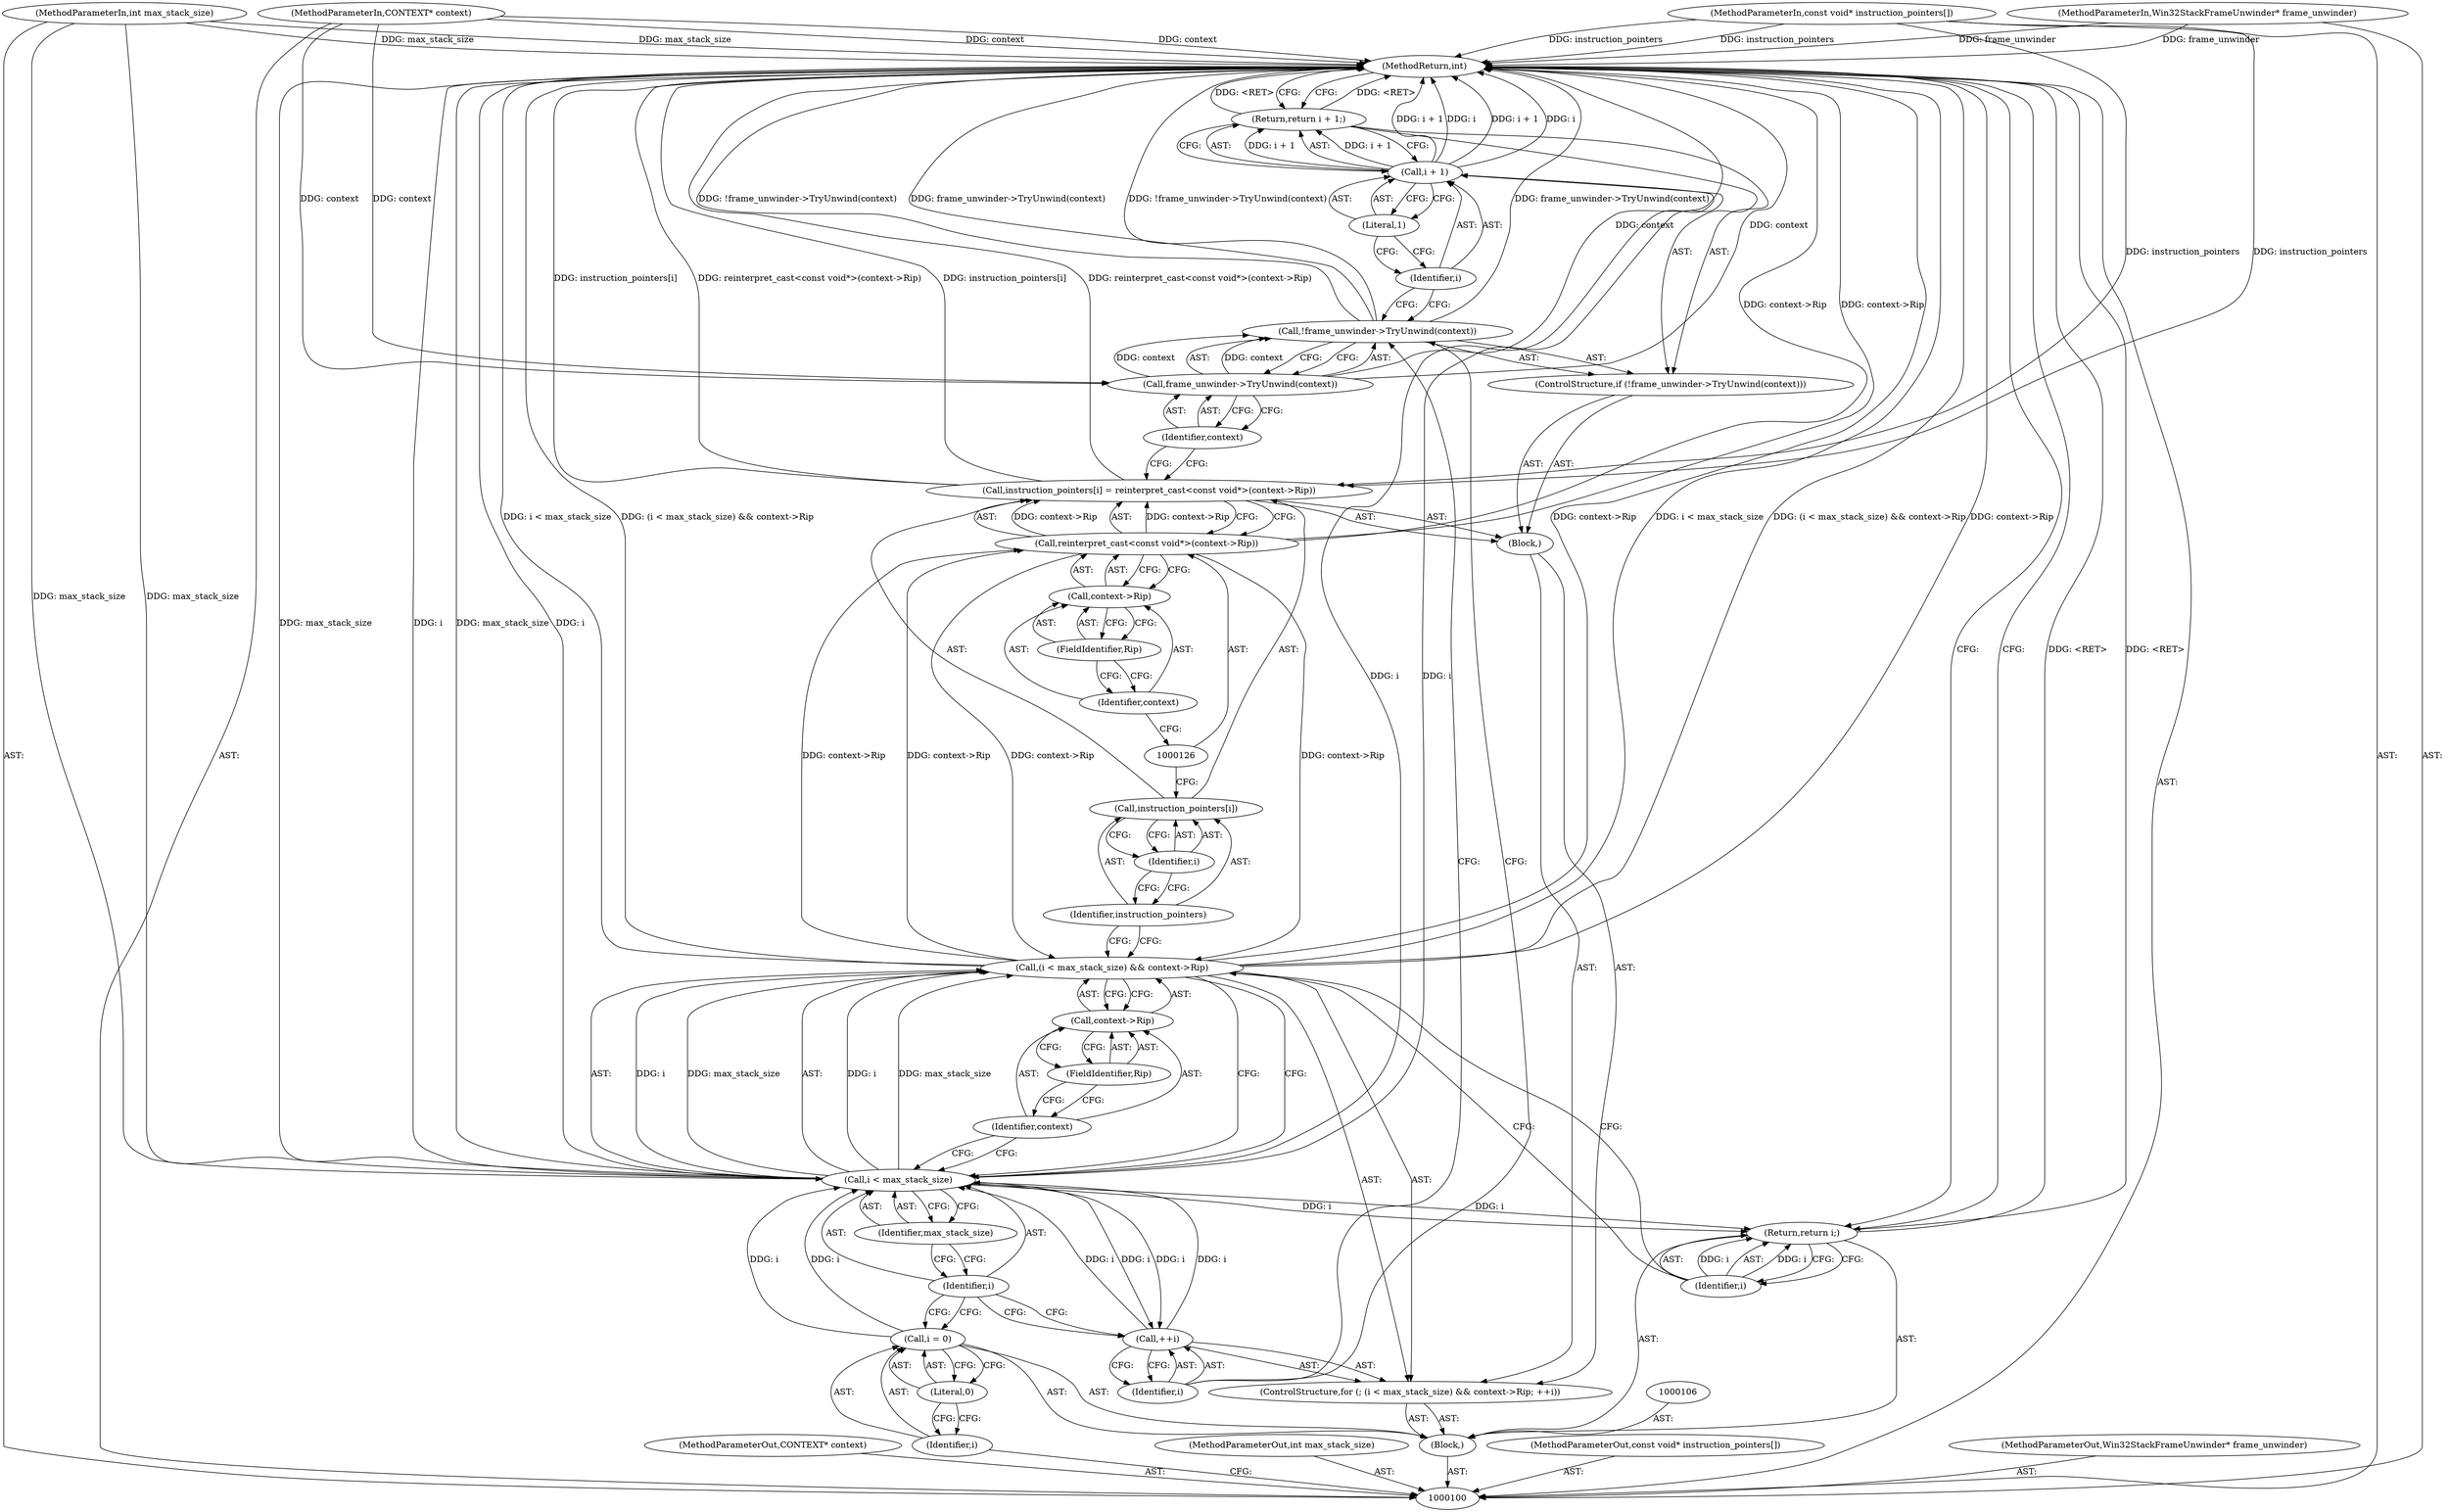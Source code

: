 digraph "1_Chrome_0fb75f1e468fe9054be3b3d3d5b9bf9a66e4199d_0" {
"1000140" [label="(MethodReturn,int)"];
"1000101" [label="(MethodParameterIn,CONTEXT* context)"];
"1000194" [label="(MethodParameterOut,CONTEXT* context)"];
"1000135" [label="(Call,i + 1)"];
"1000136" [label="(Identifier,i)"];
"1000137" [label="(Literal,1)"];
"1000134" [label="(Return,return i + 1;)"];
"1000139" [label="(Identifier,i)"];
"1000138" [label="(Return,return i;)"];
"1000102" [label="(MethodParameterIn,int max_stack_size)"];
"1000195" [label="(MethodParameterOut,int max_stack_size)"];
"1000103" [label="(MethodParameterIn,const void* instruction_pointers[])"];
"1000196" [label="(MethodParameterOut,const void* instruction_pointers[])"];
"1000104" [label="(MethodParameterIn,Win32StackFrameUnwinder* frame_unwinder)"];
"1000197" [label="(MethodParameterOut,Win32StackFrameUnwinder* frame_unwinder)"];
"1000105" [label="(Block,)"];
"1000109" [label="(Literal,0)"];
"1000107" [label="(Call,i = 0)"];
"1000108" [label="(Identifier,i)"];
"1000111" [label="(Call,(i < max_stack_size) && context->Rip)"];
"1000112" [label="(Call,i < max_stack_size)"];
"1000113" [label="(Identifier,i)"];
"1000114" [label="(Identifier,max_stack_size)"];
"1000110" [label="(ControlStructure,for (; (i < max_stack_size) && context->Rip; ++i))"];
"1000115" [label="(Call,context->Rip)"];
"1000116" [label="(Identifier,context)"];
"1000117" [label="(FieldIdentifier,Rip)"];
"1000118" [label="(Call,++i)"];
"1000119" [label="(Identifier,i)"];
"1000120" [label="(Block,)"];
"1000124" [label="(Identifier,i)"];
"1000125" [label="(Call,reinterpret_cast<const void*>(context->Rip))"];
"1000121" [label="(Call,instruction_pointers[i] = reinterpret_cast<const void*>(context->Rip))"];
"1000122" [label="(Call,instruction_pointers[i])"];
"1000123" [label="(Identifier,instruction_pointers)"];
"1000127" [label="(Call,context->Rip)"];
"1000128" [label="(Identifier,context)"];
"1000129" [label="(FieldIdentifier,Rip)"];
"1000133" [label="(Identifier,context)"];
"1000130" [label="(ControlStructure,if (!frame_unwinder->TryUnwind(context)))"];
"1000131" [label="(Call,!frame_unwinder->TryUnwind(context))"];
"1000132" [label="(Call,frame_unwinder->TryUnwind(context))"];
"1000140" -> "1000100"  [label="AST: "];
"1000140" -> "1000134"  [label="CFG: "];
"1000140" -> "1000138"  [label="CFG: "];
"1000138" -> "1000140"  [label="DDG: <RET>"];
"1000134" -> "1000140"  [label="DDG: <RET>"];
"1000121" -> "1000140"  [label="DDG: reinterpret_cast<const void*>(context->Rip)"];
"1000121" -> "1000140"  [label="DDG: instruction_pointers[i]"];
"1000104" -> "1000140"  [label="DDG: frame_unwinder"];
"1000112" -> "1000140"  [label="DDG: max_stack_size"];
"1000112" -> "1000140"  [label="DDG: i"];
"1000131" -> "1000140"  [label="DDG: frame_unwinder->TryUnwind(context)"];
"1000131" -> "1000140"  [label="DDG: !frame_unwinder->TryUnwind(context)"];
"1000103" -> "1000140"  [label="DDG: instruction_pointers"];
"1000125" -> "1000140"  [label="DDG: context->Rip"];
"1000111" -> "1000140"  [label="DDG: (i < max_stack_size) && context->Rip"];
"1000111" -> "1000140"  [label="DDG: context->Rip"];
"1000111" -> "1000140"  [label="DDG: i < max_stack_size"];
"1000132" -> "1000140"  [label="DDG: context"];
"1000102" -> "1000140"  [label="DDG: max_stack_size"];
"1000135" -> "1000140"  [label="DDG: i + 1"];
"1000135" -> "1000140"  [label="DDG: i"];
"1000101" -> "1000140"  [label="DDG: context"];
"1000101" -> "1000100"  [label="AST: "];
"1000101" -> "1000140"  [label="DDG: context"];
"1000101" -> "1000132"  [label="DDG: context"];
"1000194" -> "1000100"  [label="AST: "];
"1000135" -> "1000134"  [label="AST: "];
"1000135" -> "1000137"  [label="CFG: "];
"1000136" -> "1000135"  [label="AST: "];
"1000137" -> "1000135"  [label="AST: "];
"1000134" -> "1000135"  [label="CFG: "];
"1000135" -> "1000140"  [label="DDG: i + 1"];
"1000135" -> "1000140"  [label="DDG: i"];
"1000135" -> "1000134"  [label="DDG: i + 1"];
"1000112" -> "1000135"  [label="DDG: i"];
"1000136" -> "1000135"  [label="AST: "];
"1000136" -> "1000131"  [label="CFG: "];
"1000137" -> "1000136"  [label="CFG: "];
"1000137" -> "1000135"  [label="AST: "];
"1000137" -> "1000136"  [label="CFG: "];
"1000135" -> "1000137"  [label="CFG: "];
"1000134" -> "1000130"  [label="AST: "];
"1000134" -> "1000135"  [label="CFG: "];
"1000135" -> "1000134"  [label="AST: "];
"1000140" -> "1000134"  [label="CFG: "];
"1000134" -> "1000140"  [label="DDG: <RET>"];
"1000135" -> "1000134"  [label="DDG: i + 1"];
"1000139" -> "1000138"  [label="AST: "];
"1000139" -> "1000111"  [label="CFG: "];
"1000138" -> "1000139"  [label="CFG: "];
"1000139" -> "1000138"  [label="DDG: i"];
"1000138" -> "1000105"  [label="AST: "];
"1000138" -> "1000139"  [label="CFG: "];
"1000139" -> "1000138"  [label="AST: "];
"1000140" -> "1000138"  [label="CFG: "];
"1000138" -> "1000140"  [label="DDG: <RET>"];
"1000139" -> "1000138"  [label="DDG: i"];
"1000112" -> "1000138"  [label="DDG: i"];
"1000102" -> "1000100"  [label="AST: "];
"1000102" -> "1000140"  [label="DDG: max_stack_size"];
"1000102" -> "1000112"  [label="DDG: max_stack_size"];
"1000195" -> "1000100"  [label="AST: "];
"1000103" -> "1000100"  [label="AST: "];
"1000103" -> "1000140"  [label="DDG: instruction_pointers"];
"1000103" -> "1000121"  [label="DDG: instruction_pointers"];
"1000196" -> "1000100"  [label="AST: "];
"1000104" -> "1000100"  [label="AST: "];
"1000104" -> "1000140"  [label="DDG: frame_unwinder"];
"1000197" -> "1000100"  [label="AST: "];
"1000105" -> "1000100"  [label="AST: "];
"1000106" -> "1000105"  [label="AST: "];
"1000107" -> "1000105"  [label="AST: "];
"1000110" -> "1000105"  [label="AST: "];
"1000138" -> "1000105"  [label="AST: "];
"1000109" -> "1000107"  [label="AST: "];
"1000109" -> "1000108"  [label="CFG: "];
"1000107" -> "1000109"  [label="CFG: "];
"1000107" -> "1000105"  [label="AST: "];
"1000107" -> "1000109"  [label="CFG: "];
"1000108" -> "1000107"  [label="AST: "];
"1000109" -> "1000107"  [label="AST: "];
"1000113" -> "1000107"  [label="CFG: "];
"1000107" -> "1000112"  [label="DDG: i"];
"1000108" -> "1000107"  [label="AST: "];
"1000108" -> "1000100"  [label="CFG: "];
"1000109" -> "1000108"  [label="CFG: "];
"1000111" -> "1000110"  [label="AST: "];
"1000111" -> "1000112"  [label="CFG: "];
"1000111" -> "1000115"  [label="CFG: "];
"1000112" -> "1000111"  [label="AST: "];
"1000115" -> "1000111"  [label="AST: "];
"1000123" -> "1000111"  [label="CFG: "];
"1000139" -> "1000111"  [label="CFG: "];
"1000111" -> "1000140"  [label="DDG: (i < max_stack_size) && context->Rip"];
"1000111" -> "1000140"  [label="DDG: context->Rip"];
"1000111" -> "1000140"  [label="DDG: i < max_stack_size"];
"1000112" -> "1000111"  [label="DDG: i"];
"1000112" -> "1000111"  [label="DDG: max_stack_size"];
"1000125" -> "1000111"  [label="DDG: context->Rip"];
"1000111" -> "1000125"  [label="DDG: context->Rip"];
"1000112" -> "1000111"  [label="AST: "];
"1000112" -> "1000114"  [label="CFG: "];
"1000113" -> "1000112"  [label="AST: "];
"1000114" -> "1000112"  [label="AST: "];
"1000116" -> "1000112"  [label="CFG: "];
"1000111" -> "1000112"  [label="CFG: "];
"1000112" -> "1000140"  [label="DDG: max_stack_size"];
"1000112" -> "1000140"  [label="DDG: i"];
"1000112" -> "1000111"  [label="DDG: i"];
"1000112" -> "1000111"  [label="DDG: max_stack_size"];
"1000107" -> "1000112"  [label="DDG: i"];
"1000118" -> "1000112"  [label="DDG: i"];
"1000102" -> "1000112"  [label="DDG: max_stack_size"];
"1000112" -> "1000118"  [label="DDG: i"];
"1000112" -> "1000135"  [label="DDG: i"];
"1000112" -> "1000138"  [label="DDG: i"];
"1000113" -> "1000112"  [label="AST: "];
"1000113" -> "1000118"  [label="CFG: "];
"1000113" -> "1000107"  [label="CFG: "];
"1000114" -> "1000113"  [label="CFG: "];
"1000114" -> "1000112"  [label="AST: "];
"1000114" -> "1000113"  [label="CFG: "];
"1000112" -> "1000114"  [label="CFG: "];
"1000110" -> "1000105"  [label="AST: "];
"1000111" -> "1000110"  [label="AST: "];
"1000118" -> "1000110"  [label="AST: "];
"1000120" -> "1000110"  [label="AST: "];
"1000115" -> "1000111"  [label="AST: "];
"1000115" -> "1000117"  [label="CFG: "];
"1000116" -> "1000115"  [label="AST: "];
"1000117" -> "1000115"  [label="AST: "];
"1000111" -> "1000115"  [label="CFG: "];
"1000116" -> "1000115"  [label="AST: "];
"1000116" -> "1000112"  [label="CFG: "];
"1000117" -> "1000116"  [label="CFG: "];
"1000117" -> "1000115"  [label="AST: "];
"1000117" -> "1000116"  [label="CFG: "];
"1000115" -> "1000117"  [label="CFG: "];
"1000118" -> "1000110"  [label="AST: "];
"1000118" -> "1000119"  [label="CFG: "];
"1000119" -> "1000118"  [label="AST: "];
"1000113" -> "1000118"  [label="CFG: "];
"1000118" -> "1000112"  [label="DDG: i"];
"1000112" -> "1000118"  [label="DDG: i"];
"1000119" -> "1000118"  [label="AST: "];
"1000119" -> "1000131"  [label="CFG: "];
"1000118" -> "1000119"  [label="CFG: "];
"1000120" -> "1000110"  [label="AST: "];
"1000121" -> "1000120"  [label="AST: "];
"1000130" -> "1000120"  [label="AST: "];
"1000124" -> "1000122"  [label="AST: "];
"1000124" -> "1000123"  [label="CFG: "];
"1000122" -> "1000124"  [label="CFG: "];
"1000125" -> "1000121"  [label="AST: "];
"1000125" -> "1000127"  [label="CFG: "];
"1000126" -> "1000125"  [label="AST: "];
"1000127" -> "1000125"  [label="AST: "];
"1000121" -> "1000125"  [label="CFG: "];
"1000125" -> "1000140"  [label="DDG: context->Rip"];
"1000125" -> "1000111"  [label="DDG: context->Rip"];
"1000125" -> "1000121"  [label="DDG: context->Rip"];
"1000111" -> "1000125"  [label="DDG: context->Rip"];
"1000121" -> "1000120"  [label="AST: "];
"1000121" -> "1000125"  [label="CFG: "];
"1000122" -> "1000121"  [label="AST: "];
"1000125" -> "1000121"  [label="AST: "];
"1000133" -> "1000121"  [label="CFG: "];
"1000121" -> "1000140"  [label="DDG: reinterpret_cast<const void*>(context->Rip)"];
"1000121" -> "1000140"  [label="DDG: instruction_pointers[i]"];
"1000125" -> "1000121"  [label="DDG: context->Rip"];
"1000103" -> "1000121"  [label="DDG: instruction_pointers"];
"1000122" -> "1000121"  [label="AST: "];
"1000122" -> "1000124"  [label="CFG: "];
"1000123" -> "1000122"  [label="AST: "];
"1000124" -> "1000122"  [label="AST: "];
"1000126" -> "1000122"  [label="CFG: "];
"1000123" -> "1000122"  [label="AST: "];
"1000123" -> "1000111"  [label="CFG: "];
"1000124" -> "1000123"  [label="CFG: "];
"1000127" -> "1000125"  [label="AST: "];
"1000127" -> "1000129"  [label="CFG: "];
"1000128" -> "1000127"  [label="AST: "];
"1000129" -> "1000127"  [label="AST: "];
"1000125" -> "1000127"  [label="CFG: "];
"1000128" -> "1000127"  [label="AST: "];
"1000128" -> "1000126"  [label="CFG: "];
"1000129" -> "1000128"  [label="CFG: "];
"1000129" -> "1000127"  [label="AST: "];
"1000129" -> "1000128"  [label="CFG: "];
"1000127" -> "1000129"  [label="CFG: "];
"1000133" -> "1000132"  [label="AST: "];
"1000133" -> "1000121"  [label="CFG: "];
"1000132" -> "1000133"  [label="CFG: "];
"1000130" -> "1000120"  [label="AST: "];
"1000131" -> "1000130"  [label="AST: "];
"1000134" -> "1000130"  [label="AST: "];
"1000131" -> "1000130"  [label="AST: "];
"1000131" -> "1000132"  [label="CFG: "];
"1000132" -> "1000131"  [label="AST: "];
"1000136" -> "1000131"  [label="CFG: "];
"1000119" -> "1000131"  [label="CFG: "];
"1000131" -> "1000140"  [label="DDG: frame_unwinder->TryUnwind(context)"];
"1000131" -> "1000140"  [label="DDG: !frame_unwinder->TryUnwind(context)"];
"1000132" -> "1000131"  [label="DDG: context"];
"1000132" -> "1000131"  [label="AST: "];
"1000132" -> "1000133"  [label="CFG: "];
"1000133" -> "1000132"  [label="AST: "];
"1000131" -> "1000132"  [label="CFG: "];
"1000132" -> "1000140"  [label="DDG: context"];
"1000132" -> "1000131"  [label="DDG: context"];
"1000101" -> "1000132"  [label="DDG: context"];
}
